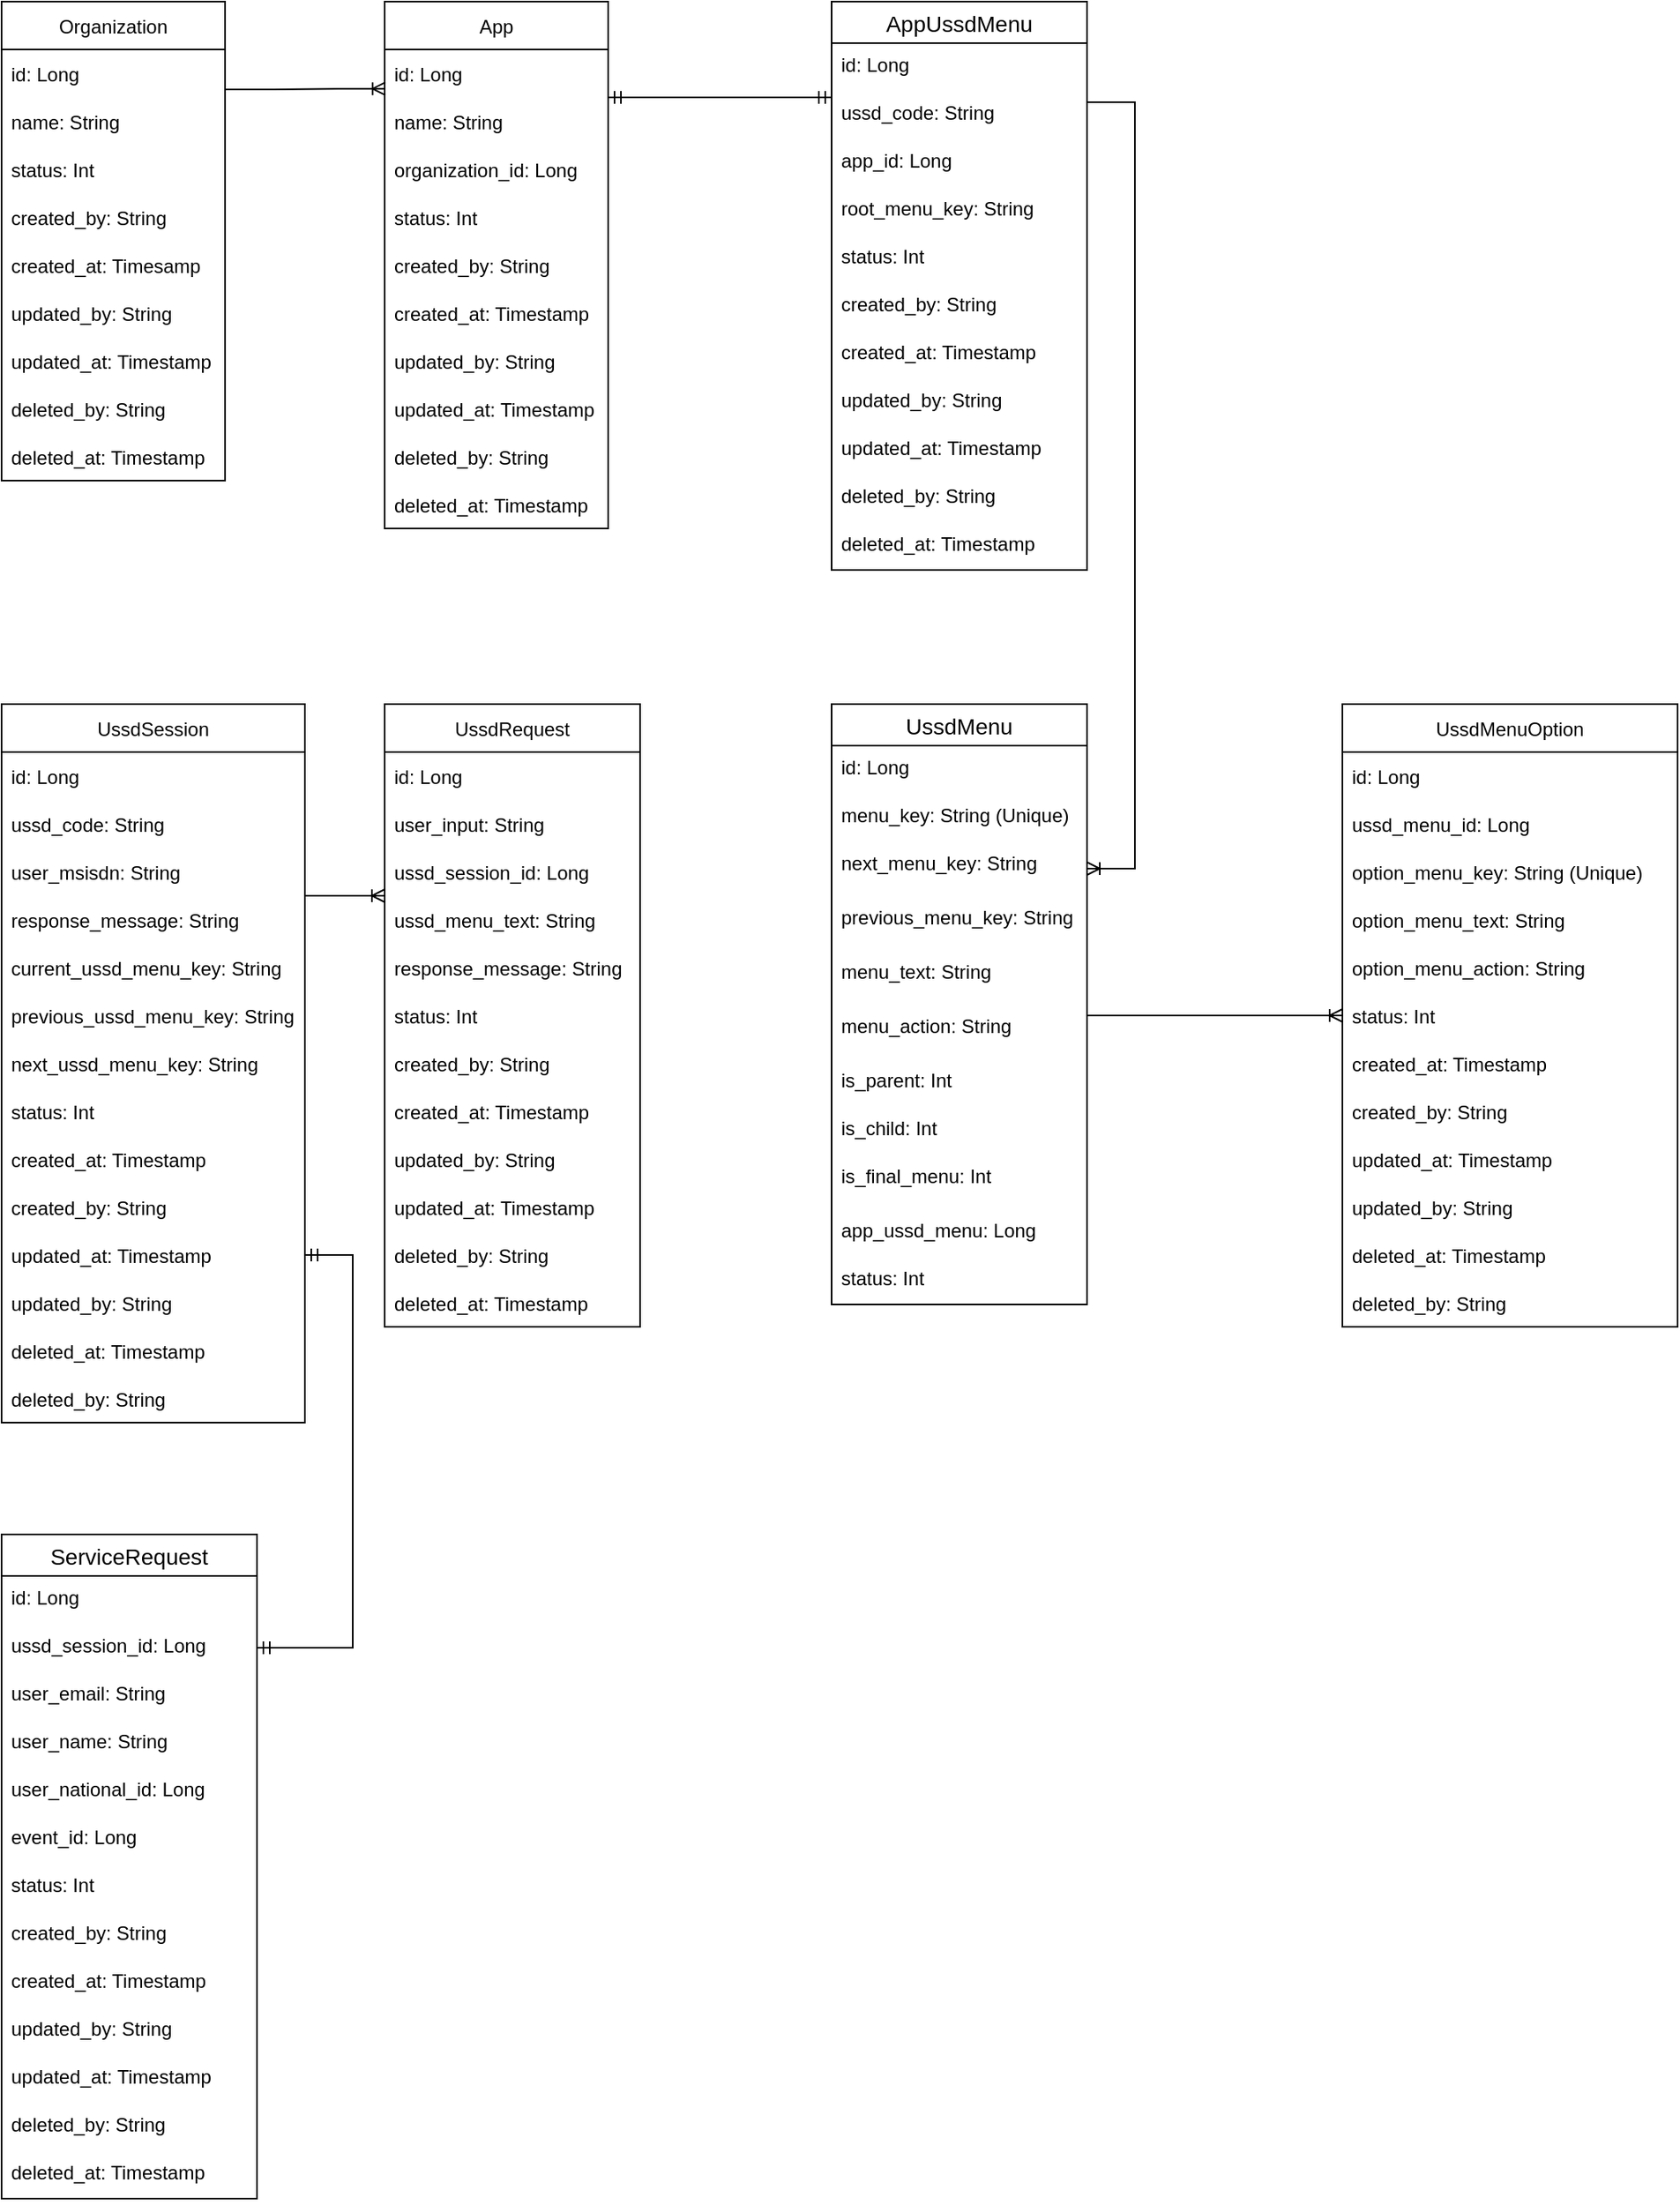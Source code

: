 <mxfile version="16.6.3" type="github" pages="3">
  <diagram id="KvQ5R8EBYwUY4ksD6bvi" name="ERD">
    <mxGraphModel dx="722" dy="621" grid="1" gridSize="10" guides="1" tooltips="1" connect="1" arrows="1" fold="1" page="1" pageScale="1" pageWidth="1169" pageHeight="1654" math="0" shadow="0">
      <root>
        <mxCell id="0" />
        <mxCell id="1" parent="0" />
        <mxCell id="mJyw6XsFkIW_8hc0mJWz-1" value="Organization" style="swimlane;fontStyle=0;childLayout=stackLayout;horizontal=1;startSize=30;horizontalStack=0;resizeParent=1;resizeParentMax=0;resizeLast=0;collapsible=1;marginBottom=0;" parent="1" vertex="1">
          <mxGeometry x="40" y="40" width="140" height="300" as="geometry" />
        </mxCell>
        <mxCell id="mJyw6XsFkIW_8hc0mJWz-2" value="id: Long" style="text;strokeColor=none;fillColor=none;align=left;verticalAlign=middle;spacingLeft=4;spacingRight=4;overflow=hidden;points=[[0,0.5],[1,0.5]];portConstraint=eastwest;rotatable=0;" parent="mJyw6XsFkIW_8hc0mJWz-1" vertex="1">
          <mxGeometry y="30" width="140" height="30" as="geometry" />
        </mxCell>
        <mxCell id="mJyw6XsFkIW_8hc0mJWz-3" value="name: String" style="text;strokeColor=none;fillColor=none;align=left;verticalAlign=middle;spacingLeft=4;spacingRight=4;overflow=hidden;points=[[0,0.5],[1,0.5]];portConstraint=eastwest;rotatable=0;" parent="mJyw6XsFkIW_8hc0mJWz-1" vertex="1">
          <mxGeometry y="60" width="140" height="30" as="geometry" />
        </mxCell>
        <mxCell id="mJyw6XsFkIW_8hc0mJWz-42" value="status: Int" style="text;strokeColor=none;fillColor=none;align=left;verticalAlign=middle;spacingLeft=4;spacingRight=4;overflow=hidden;points=[[0,0.5],[1,0.5]];portConstraint=eastwest;rotatable=0;" parent="mJyw6XsFkIW_8hc0mJWz-1" vertex="1">
          <mxGeometry y="90" width="140" height="30" as="geometry" />
        </mxCell>
        <mxCell id="mJyw6XsFkIW_8hc0mJWz-45" value="created_by: String" style="text;strokeColor=none;fillColor=none;align=left;verticalAlign=middle;spacingLeft=4;spacingRight=4;overflow=hidden;points=[[0,0.5],[1,0.5]];portConstraint=eastwest;rotatable=0;" parent="mJyw6XsFkIW_8hc0mJWz-1" vertex="1">
          <mxGeometry y="120" width="140" height="30" as="geometry" />
        </mxCell>
        <mxCell id="mJyw6XsFkIW_8hc0mJWz-46" value="created_at: Timesamp" style="text;strokeColor=none;fillColor=none;align=left;verticalAlign=middle;spacingLeft=4;spacingRight=4;overflow=hidden;points=[[0,0.5],[1,0.5]];portConstraint=eastwest;rotatable=0;" parent="mJyw6XsFkIW_8hc0mJWz-1" vertex="1">
          <mxGeometry y="150" width="140" height="30" as="geometry" />
        </mxCell>
        <mxCell id="mJyw6XsFkIW_8hc0mJWz-47" value="updated_by: String" style="text;strokeColor=none;fillColor=none;align=left;verticalAlign=middle;spacingLeft=4;spacingRight=4;overflow=hidden;points=[[0,0.5],[1,0.5]];portConstraint=eastwest;rotatable=0;" parent="mJyw6XsFkIW_8hc0mJWz-1" vertex="1">
          <mxGeometry y="180" width="140" height="30" as="geometry" />
        </mxCell>
        <mxCell id="mJyw6XsFkIW_8hc0mJWz-48" value="updated_at: Timestamp" style="text;strokeColor=none;fillColor=none;align=left;verticalAlign=middle;spacingLeft=4;spacingRight=4;overflow=hidden;points=[[0,0.5],[1,0.5]];portConstraint=eastwest;rotatable=0;" parent="mJyw6XsFkIW_8hc0mJWz-1" vertex="1">
          <mxGeometry y="210" width="140" height="30" as="geometry" />
        </mxCell>
        <mxCell id="mJyw6XsFkIW_8hc0mJWz-49" value="deleted_by: String" style="text;strokeColor=none;fillColor=none;align=left;verticalAlign=middle;spacingLeft=4;spacingRight=4;overflow=hidden;points=[[0,0.5],[1,0.5]];portConstraint=eastwest;rotatable=0;" parent="mJyw6XsFkIW_8hc0mJWz-1" vertex="1">
          <mxGeometry y="240" width="140" height="30" as="geometry" />
        </mxCell>
        <mxCell id="mJyw6XsFkIW_8hc0mJWz-50" value="deleted_at: Timestamp" style="text;strokeColor=none;fillColor=none;align=left;verticalAlign=middle;spacingLeft=4;spacingRight=4;overflow=hidden;points=[[0,0.5],[1,0.5]];portConstraint=eastwest;rotatable=0;" parent="mJyw6XsFkIW_8hc0mJWz-1" vertex="1">
          <mxGeometry y="270" width="140" height="30" as="geometry" />
        </mxCell>
        <mxCell id="mJyw6XsFkIW_8hc0mJWz-5" value="App" style="swimlane;fontStyle=0;childLayout=stackLayout;horizontal=1;startSize=30;horizontalStack=0;resizeParent=1;resizeParentMax=0;resizeLast=0;collapsible=1;marginBottom=0;" parent="1" vertex="1">
          <mxGeometry x="280" y="40" width="140" height="330" as="geometry" />
        </mxCell>
        <mxCell id="mJyw6XsFkIW_8hc0mJWz-6" value="id: Long" style="text;strokeColor=none;fillColor=none;align=left;verticalAlign=middle;spacingLeft=4;spacingRight=4;overflow=hidden;points=[[0,0.5],[1,0.5]];portConstraint=eastwest;rotatable=0;" parent="mJyw6XsFkIW_8hc0mJWz-5" vertex="1">
          <mxGeometry y="30" width="140" height="30" as="geometry" />
        </mxCell>
        <mxCell id="mJyw6XsFkIW_8hc0mJWz-7" value="name: String" style="text;strokeColor=none;fillColor=none;align=left;verticalAlign=middle;spacingLeft=4;spacingRight=4;overflow=hidden;points=[[0,0.5],[1,0.5]];portConstraint=eastwest;rotatable=0;" parent="mJyw6XsFkIW_8hc0mJWz-5" vertex="1">
          <mxGeometry y="60" width="140" height="30" as="geometry" />
        </mxCell>
        <mxCell id="mJyw6XsFkIW_8hc0mJWz-8" value="organization_id: Long" style="text;strokeColor=none;fillColor=none;align=left;verticalAlign=middle;spacingLeft=4;spacingRight=4;overflow=hidden;points=[[0,0.5],[1,0.5]];portConstraint=eastwest;rotatable=0;" parent="mJyw6XsFkIW_8hc0mJWz-5" vertex="1">
          <mxGeometry y="90" width="140" height="30" as="geometry" />
        </mxCell>
        <mxCell id="mJyw6XsFkIW_8hc0mJWz-43" value="status: Int" style="text;strokeColor=none;fillColor=none;align=left;verticalAlign=middle;spacingLeft=4;spacingRight=4;overflow=hidden;points=[[0,0.5],[1,0.5]];portConstraint=eastwest;rotatable=0;" parent="mJyw6XsFkIW_8hc0mJWz-5" vertex="1">
          <mxGeometry y="120" width="140" height="30" as="geometry" />
        </mxCell>
        <mxCell id="mJyw6XsFkIW_8hc0mJWz-51" value="created_by: String" style="text;strokeColor=none;fillColor=none;align=left;verticalAlign=middle;spacingLeft=4;spacingRight=4;overflow=hidden;points=[[0,0.5],[1,0.5]];portConstraint=eastwest;rotatable=0;" parent="mJyw6XsFkIW_8hc0mJWz-5" vertex="1">
          <mxGeometry y="150" width="140" height="30" as="geometry" />
        </mxCell>
        <mxCell id="mJyw6XsFkIW_8hc0mJWz-58" value="created_at: Timestamp" style="text;strokeColor=none;fillColor=none;align=left;verticalAlign=middle;spacingLeft=4;spacingRight=4;overflow=hidden;points=[[0,0.5],[1,0.5]];portConstraint=eastwest;rotatable=0;" parent="mJyw6XsFkIW_8hc0mJWz-5" vertex="1">
          <mxGeometry y="180" width="140" height="30" as="geometry" />
        </mxCell>
        <mxCell id="mJyw6XsFkIW_8hc0mJWz-59" value="updated_by: String" style="text;strokeColor=none;fillColor=none;align=left;verticalAlign=middle;spacingLeft=4;spacingRight=4;overflow=hidden;points=[[0,0.5],[1,0.5]];portConstraint=eastwest;rotatable=0;" parent="mJyw6XsFkIW_8hc0mJWz-5" vertex="1">
          <mxGeometry y="210" width="140" height="30" as="geometry" />
        </mxCell>
        <mxCell id="mJyw6XsFkIW_8hc0mJWz-60" value="updated_at: Timestamp" style="text;strokeColor=none;fillColor=none;align=left;verticalAlign=middle;spacingLeft=4;spacingRight=4;overflow=hidden;points=[[0,0.5],[1,0.5]];portConstraint=eastwest;rotatable=0;" parent="mJyw6XsFkIW_8hc0mJWz-5" vertex="1">
          <mxGeometry y="240" width="140" height="30" as="geometry" />
        </mxCell>
        <mxCell id="mJyw6XsFkIW_8hc0mJWz-61" value="deleted_by: String" style="text;strokeColor=none;fillColor=none;align=left;verticalAlign=middle;spacingLeft=4;spacingRight=4;overflow=hidden;points=[[0,0.5],[1,0.5]];portConstraint=eastwest;rotatable=0;" parent="mJyw6XsFkIW_8hc0mJWz-5" vertex="1">
          <mxGeometry y="270" width="140" height="30" as="geometry" />
        </mxCell>
        <mxCell id="mJyw6XsFkIW_8hc0mJWz-62" value="deleted_at: Timestamp" style="text;strokeColor=none;fillColor=none;align=left;verticalAlign=middle;spacingLeft=4;spacingRight=4;overflow=hidden;points=[[0,0.5],[1,0.5]];portConstraint=eastwest;rotatable=0;" parent="mJyw6XsFkIW_8hc0mJWz-5" vertex="1">
          <mxGeometry y="300" width="140" height="30" as="geometry" />
        </mxCell>
        <mxCell id="mJyw6XsFkIW_8hc0mJWz-23" value="" style="edgeStyle=entityRelationEdgeStyle;fontSize=12;html=1;endArrow=ERoneToMany;rounded=0;entryX=0.003;entryY=0.82;entryDx=0;entryDy=0;entryPerimeter=0;" parent="1" target="mJyw6XsFkIW_8hc0mJWz-6" edge="1">
          <mxGeometry width="100" height="100" relative="1" as="geometry">
            <mxPoint x="180" y="95" as="sourcePoint" />
            <mxPoint x="470" y="270" as="targetPoint" />
          </mxGeometry>
        </mxCell>
        <mxCell id="mJyw6XsFkIW_8hc0mJWz-24" value="UssdMenu" style="swimlane;fontStyle=0;childLayout=stackLayout;horizontal=1;startSize=26;horizontalStack=0;resizeParent=1;resizeParentMax=0;resizeLast=0;collapsible=1;marginBottom=0;align=center;fontSize=14;" parent="1" vertex="1">
          <mxGeometry x="560" y="480" width="160" height="376" as="geometry" />
        </mxCell>
        <mxCell id="mJyw6XsFkIW_8hc0mJWz-25" value="id: Long" style="text;strokeColor=none;fillColor=none;spacingLeft=4;spacingRight=4;overflow=hidden;rotatable=0;points=[[0,0.5],[1,0.5]];portConstraint=eastwest;fontSize=12;" parent="mJyw6XsFkIW_8hc0mJWz-24" vertex="1">
          <mxGeometry y="26" width="160" height="30" as="geometry" />
        </mxCell>
        <mxCell id="mJyw6XsFkIW_8hc0mJWz-26" value="menu_key: String (Unique)" style="text;strokeColor=none;fillColor=none;spacingLeft=4;spacingRight=4;overflow=hidden;rotatable=0;points=[[0,0.5],[1,0.5]];portConstraint=eastwest;fontSize=12;" parent="mJyw6XsFkIW_8hc0mJWz-24" vertex="1">
          <mxGeometry y="56" width="160" height="30" as="geometry" />
        </mxCell>
        <mxCell id="mJyw6XsFkIW_8hc0mJWz-27" value="next_menu_key: String" style="text;strokeColor=none;fillColor=none;spacingLeft=4;spacingRight=4;overflow=hidden;rotatable=0;points=[[0,0.5],[1,0.5]];portConstraint=eastwest;fontSize=12;" parent="mJyw6XsFkIW_8hc0mJWz-24" vertex="1">
          <mxGeometry y="86" width="160" height="34" as="geometry" />
        </mxCell>
        <mxCell id="mJyw6XsFkIW_8hc0mJWz-28" value="previous_menu_key: String" style="text;strokeColor=none;fillColor=none;spacingLeft=4;spacingRight=4;overflow=hidden;rotatable=0;points=[[0,0.5],[1,0.5]];portConstraint=eastwest;fontSize=12;" parent="mJyw6XsFkIW_8hc0mJWz-24" vertex="1">
          <mxGeometry y="120" width="160" height="34" as="geometry" />
        </mxCell>
        <mxCell id="mJyw6XsFkIW_8hc0mJWz-29" value="menu_text: String" style="text;strokeColor=none;fillColor=none;spacingLeft=4;spacingRight=4;overflow=hidden;rotatable=0;points=[[0,0.5],[1,0.5]];portConstraint=eastwest;fontSize=12;" parent="mJyw6XsFkIW_8hc0mJWz-24" vertex="1">
          <mxGeometry y="154" width="160" height="34" as="geometry" />
        </mxCell>
        <mxCell id="mJyw6XsFkIW_8hc0mJWz-39" value="menu_action: String" style="text;strokeColor=none;fillColor=none;spacingLeft=4;spacingRight=4;overflow=hidden;rotatable=0;points=[[0,0.5],[1,0.5]];portConstraint=eastwest;fontSize=12;" parent="mJyw6XsFkIW_8hc0mJWz-24" vertex="1">
          <mxGeometry y="188" width="160" height="34" as="geometry" />
        </mxCell>
        <mxCell id="yXkhXK1AkXIB_Qipeh0_-1" value="is_parent: Int" style="text;strokeColor=none;fillColor=none;spacingLeft=4;spacingRight=4;overflow=hidden;rotatable=0;points=[[0,0.5],[1,0.5]];portConstraint=eastwest;fontSize=12;" vertex="1" parent="mJyw6XsFkIW_8hc0mJWz-24">
          <mxGeometry y="222" width="160" height="30" as="geometry" />
        </mxCell>
        <mxCell id="yXkhXK1AkXIB_Qipeh0_-2" value="is_child: Int" style="text;strokeColor=none;fillColor=none;spacingLeft=4;spacingRight=4;overflow=hidden;rotatable=0;points=[[0,0.5],[1,0.5]];portConstraint=eastwest;fontSize=12;" vertex="1" parent="mJyw6XsFkIW_8hc0mJWz-24">
          <mxGeometry y="252" width="160" height="30" as="geometry" />
        </mxCell>
        <mxCell id="mJyw6XsFkIW_8hc0mJWz-41" value="is_final_menu: Int" style="text;strokeColor=none;fillColor=none;spacingLeft=4;spacingRight=4;overflow=hidden;rotatable=0;points=[[0,0.5],[1,0.5]];portConstraint=eastwest;fontSize=12;" parent="mJyw6XsFkIW_8hc0mJWz-24" vertex="1">
          <mxGeometry y="282" width="160" height="34" as="geometry" />
        </mxCell>
        <mxCell id="mJyw6XsFkIW_8hc0mJWz-63" value="app_ussd_menu: Long" style="text;strokeColor=none;fillColor=none;spacingLeft=4;spacingRight=4;overflow=hidden;rotatable=0;points=[[0,0.5],[1,0.5]];portConstraint=eastwest;fontSize=12;" parent="mJyw6XsFkIW_8hc0mJWz-24" vertex="1">
          <mxGeometry y="316" width="160" height="30" as="geometry" />
        </mxCell>
        <mxCell id="GlEYW9tfqI5fet_0SVPQ-40" value="status: Int" style="text;strokeColor=none;fillColor=none;spacingLeft=4;spacingRight=4;overflow=hidden;rotatable=0;points=[[0,0.5],[1,0.5]];portConstraint=eastwest;fontSize=12;" parent="mJyw6XsFkIW_8hc0mJWz-24" vertex="1">
          <mxGeometry y="346" width="160" height="30" as="geometry" />
        </mxCell>
        <mxCell id="mJyw6XsFkIW_8hc0mJWz-31" value="AppUssdMenu" style="swimlane;fontStyle=0;childLayout=stackLayout;horizontal=1;startSize=26;horizontalStack=0;resizeParent=1;resizeParentMax=0;resizeLast=0;collapsible=1;marginBottom=0;align=center;fontSize=14;" parent="1" vertex="1">
          <mxGeometry x="560" y="40" width="160" height="356" as="geometry" />
        </mxCell>
        <mxCell id="mJyw6XsFkIW_8hc0mJWz-32" value="id: Long" style="text;strokeColor=none;fillColor=none;spacingLeft=4;spacingRight=4;overflow=hidden;rotatable=0;points=[[0,0.5],[1,0.5]];portConstraint=eastwest;fontSize=12;" parent="mJyw6XsFkIW_8hc0mJWz-31" vertex="1">
          <mxGeometry y="26" width="160" height="30" as="geometry" />
        </mxCell>
        <mxCell id="mJyw6XsFkIW_8hc0mJWz-33" value="ussd_code: String" style="text;strokeColor=none;fillColor=none;spacingLeft=4;spacingRight=4;overflow=hidden;rotatable=0;points=[[0,0.5],[1,0.5]];portConstraint=eastwest;fontSize=12;" parent="mJyw6XsFkIW_8hc0mJWz-31" vertex="1">
          <mxGeometry y="56" width="160" height="30" as="geometry" />
        </mxCell>
        <mxCell id="mJyw6XsFkIW_8hc0mJWz-34" value="app_id: Long" style="text;strokeColor=none;fillColor=none;spacingLeft=4;spacingRight=4;overflow=hidden;rotatable=0;points=[[0,0.5],[1,0.5]];portConstraint=eastwest;fontSize=12;" parent="mJyw6XsFkIW_8hc0mJWz-31" vertex="1">
          <mxGeometry y="86" width="160" height="30" as="geometry" />
        </mxCell>
        <mxCell id="mJyw6XsFkIW_8hc0mJWz-40" value="root_menu_key: String" style="text;strokeColor=none;fillColor=none;spacingLeft=4;spacingRight=4;overflow=hidden;rotatable=0;points=[[0,0.5],[1,0.5]];portConstraint=eastwest;fontSize=12;" parent="mJyw6XsFkIW_8hc0mJWz-31" vertex="1">
          <mxGeometry y="116" width="160" height="30" as="geometry" />
        </mxCell>
        <mxCell id="mJyw6XsFkIW_8hc0mJWz-44" value="status: Int" style="text;strokeColor=none;fillColor=none;spacingLeft=4;spacingRight=4;overflow=hidden;rotatable=0;points=[[0,0.5],[1,0.5]];portConstraint=eastwest;fontSize=12;" parent="mJyw6XsFkIW_8hc0mJWz-31" vertex="1">
          <mxGeometry y="146" width="160" height="30" as="geometry" />
        </mxCell>
        <mxCell id="6i5yglQuE1BQO9XLoFf_-1" value="created_by: String" style="text;strokeColor=none;fillColor=none;spacingLeft=4;spacingRight=4;overflow=hidden;rotatable=0;points=[[0,0.5],[1,0.5]];portConstraint=eastwest;fontSize=12;" parent="mJyw6XsFkIW_8hc0mJWz-31" vertex="1">
          <mxGeometry y="176" width="160" height="30" as="geometry" />
        </mxCell>
        <mxCell id="6i5yglQuE1BQO9XLoFf_-2" value="created_at: Timestamp" style="text;strokeColor=none;fillColor=none;spacingLeft=4;spacingRight=4;overflow=hidden;rotatable=0;points=[[0,0.5],[1,0.5]];portConstraint=eastwest;fontSize=12;" parent="mJyw6XsFkIW_8hc0mJWz-31" vertex="1">
          <mxGeometry y="206" width="160" height="30" as="geometry" />
        </mxCell>
        <mxCell id="6i5yglQuE1BQO9XLoFf_-3" value="updated_by: String" style="text;strokeColor=none;fillColor=none;spacingLeft=4;spacingRight=4;overflow=hidden;rotatable=0;points=[[0,0.5],[1,0.5]];portConstraint=eastwest;fontSize=12;" parent="mJyw6XsFkIW_8hc0mJWz-31" vertex="1">
          <mxGeometry y="236" width="160" height="30" as="geometry" />
        </mxCell>
        <mxCell id="6i5yglQuE1BQO9XLoFf_-4" value="updated_at: Timestamp" style="text;strokeColor=none;fillColor=none;spacingLeft=4;spacingRight=4;overflow=hidden;rotatable=0;points=[[0,0.5],[1,0.5]];portConstraint=eastwest;fontSize=12;" parent="mJyw6XsFkIW_8hc0mJWz-31" vertex="1">
          <mxGeometry y="266" width="160" height="30" as="geometry" />
        </mxCell>
        <mxCell id="6i5yglQuE1BQO9XLoFf_-5" value="deleted_by: String" style="text;strokeColor=none;fillColor=none;spacingLeft=4;spacingRight=4;overflow=hidden;rotatable=0;points=[[0,0.5],[1,0.5]];portConstraint=eastwest;fontSize=12;" parent="mJyw6XsFkIW_8hc0mJWz-31" vertex="1">
          <mxGeometry y="296" width="160" height="30" as="geometry" />
        </mxCell>
        <mxCell id="6i5yglQuE1BQO9XLoFf_-6" value="deleted_at: Timestamp" style="text;strokeColor=none;fillColor=none;spacingLeft=4;spacingRight=4;overflow=hidden;rotatable=0;points=[[0,0.5],[1,0.5]];portConstraint=eastwest;fontSize=12;" parent="mJyw6XsFkIW_8hc0mJWz-31" vertex="1">
          <mxGeometry y="326" width="160" height="30" as="geometry" />
        </mxCell>
        <mxCell id="mJyw6XsFkIW_8hc0mJWz-37" value="" style="edgeStyle=entityRelationEdgeStyle;fontSize=12;html=1;endArrow=ERmandOne;startArrow=ERmandOne;rounded=0;" parent="1" edge="1">
          <mxGeometry width="100" height="100" relative="1" as="geometry">
            <mxPoint x="420" y="100" as="sourcePoint" />
            <mxPoint x="560" y="100" as="targetPoint" />
          </mxGeometry>
        </mxCell>
        <mxCell id="mJyw6XsFkIW_8hc0mJWz-38" value="" style="edgeStyle=entityRelationEdgeStyle;fontSize=12;html=1;endArrow=ERoneToMany;rounded=0;entryX=1;entryY=0.5;entryDx=0;entryDy=0;" parent="1" target="mJyw6XsFkIW_8hc0mJWz-27" edge="1">
          <mxGeometry width="100" height="100" relative="1" as="geometry">
            <mxPoint x="720" y="103" as="sourcePoint" />
            <mxPoint x="790" y="460" as="targetPoint" />
          </mxGeometry>
        </mxCell>
        <mxCell id="GlEYW9tfqI5fet_0SVPQ-1" value="UssdSession" style="swimlane;fontStyle=0;childLayout=stackLayout;horizontal=1;startSize=30;horizontalStack=0;resizeParent=1;resizeParentMax=0;resizeLast=0;collapsible=1;marginBottom=0;" parent="1" vertex="1">
          <mxGeometry x="40" y="480" width="190" height="450" as="geometry" />
        </mxCell>
        <mxCell id="GlEYW9tfqI5fet_0SVPQ-2" value="id: Long" style="text;strokeColor=none;fillColor=none;align=left;verticalAlign=middle;spacingLeft=4;spacingRight=4;overflow=hidden;points=[[0,0.5],[1,0.5]];portConstraint=eastwest;rotatable=0;" parent="GlEYW9tfqI5fet_0SVPQ-1" vertex="1">
          <mxGeometry y="30" width="190" height="30" as="geometry" />
        </mxCell>
        <mxCell id="GlEYW9tfqI5fet_0SVPQ-3" value="ussd_code: String" style="text;strokeColor=none;fillColor=none;align=left;verticalAlign=middle;spacingLeft=4;spacingRight=4;overflow=hidden;points=[[0,0.5],[1,0.5]];portConstraint=eastwest;rotatable=0;" parent="GlEYW9tfqI5fet_0SVPQ-1" vertex="1">
          <mxGeometry y="60" width="190" height="30" as="geometry" />
        </mxCell>
        <mxCell id="GlEYW9tfqI5fet_0SVPQ-43" value="user_msisdn: String" style="text;strokeColor=none;fillColor=none;align=left;verticalAlign=middle;spacingLeft=4;spacingRight=4;overflow=hidden;points=[[0,0.5],[1,0.5]];portConstraint=eastwest;rotatable=0;" parent="GlEYW9tfqI5fet_0SVPQ-1" vertex="1">
          <mxGeometry y="90" width="190" height="30" as="geometry" />
        </mxCell>
        <mxCell id="GlEYW9tfqI5fet_0SVPQ-28" value="response_message: String" style="text;strokeColor=none;fillColor=none;align=left;verticalAlign=middle;spacingLeft=4;spacingRight=4;overflow=hidden;points=[[0,0.5],[1,0.5]];portConstraint=eastwest;rotatable=0;" parent="GlEYW9tfqI5fet_0SVPQ-1" vertex="1">
          <mxGeometry y="120" width="190" height="30" as="geometry" />
        </mxCell>
        <mxCell id="6i5yglQuE1BQO9XLoFf_-7" value="current_ussd_menu_key: String" style="text;strokeColor=none;fillColor=none;align=left;verticalAlign=middle;spacingLeft=4;spacingRight=4;overflow=hidden;points=[[0,0.5],[1,0.5]];portConstraint=eastwest;rotatable=0;" parent="GlEYW9tfqI5fet_0SVPQ-1" vertex="1">
          <mxGeometry y="150" width="190" height="30" as="geometry" />
        </mxCell>
        <mxCell id="6i5yglQuE1BQO9XLoFf_-8" value="previous_ussd_menu_key: String" style="text;strokeColor=none;fillColor=none;align=left;verticalAlign=middle;spacingLeft=4;spacingRight=4;overflow=hidden;points=[[0,0.5],[1,0.5]];portConstraint=eastwest;rotatable=0;" parent="GlEYW9tfqI5fet_0SVPQ-1" vertex="1">
          <mxGeometry y="180" width="190" height="30" as="geometry" />
        </mxCell>
        <mxCell id="pX3hn8ts8ALM8ntzHiRw-1" value="next_ussd_menu_key: String" style="text;strokeColor=none;fillColor=none;align=left;verticalAlign=middle;spacingLeft=4;spacingRight=4;overflow=hidden;points=[[0,0.5],[1,0.5]];portConstraint=eastwest;rotatable=0;" parent="GlEYW9tfqI5fet_0SVPQ-1" vertex="1">
          <mxGeometry y="210" width="190" height="30" as="geometry" />
        </mxCell>
        <mxCell id="GlEYW9tfqI5fet_0SVPQ-27" value="status: Int" style="text;strokeColor=none;fillColor=none;align=left;verticalAlign=middle;spacingLeft=4;spacingRight=4;overflow=hidden;points=[[0,0.5],[1,0.5]];portConstraint=eastwest;rotatable=0;" parent="GlEYW9tfqI5fet_0SVPQ-1" vertex="1">
          <mxGeometry y="240" width="190" height="30" as="geometry" />
        </mxCell>
        <mxCell id="GlEYW9tfqI5fet_0SVPQ-4" value="created_at: Timestamp" style="text;strokeColor=none;fillColor=none;align=left;verticalAlign=middle;spacingLeft=4;spacingRight=4;overflow=hidden;points=[[0,0.5],[1,0.5]];portConstraint=eastwest;rotatable=0;" parent="GlEYW9tfqI5fet_0SVPQ-1" vertex="1">
          <mxGeometry y="270" width="190" height="30" as="geometry" />
        </mxCell>
        <mxCell id="GlEYW9tfqI5fet_0SVPQ-5" value="created_by: String" style="text;strokeColor=none;fillColor=none;align=left;verticalAlign=middle;spacingLeft=4;spacingRight=4;overflow=hidden;points=[[0,0.5],[1,0.5]];portConstraint=eastwest;rotatable=0;" parent="GlEYW9tfqI5fet_0SVPQ-1" vertex="1">
          <mxGeometry y="300" width="190" height="30" as="geometry" />
        </mxCell>
        <mxCell id="GlEYW9tfqI5fet_0SVPQ-6" value="updated_at: Timestamp" style="text;strokeColor=none;fillColor=none;align=left;verticalAlign=middle;spacingLeft=4;spacingRight=4;overflow=hidden;points=[[0,0.5],[1,0.5]];portConstraint=eastwest;rotatable=0;" parent="GlEYW9tfqI5fet_0SVPQ-1" vertex="1">
          <mxGeometry y="330" width="190" height="30" as="geometry" />
        </mxCell>
        <mxCell id="GlEYW9tfqI5fet_0SVPQ-7" value="updated_by: String" style="text;strokeColor=none;fillColor=none;align=left;verticalAlign=middle;spacingLeft=4;spacingRight=4;overflow=hidden;points=[[0,0.5],[1,0.5]];portConstraint=eastwest;rotatable=0;" parent="GlEYW9tfqI5fet_0SVPQ-1" vertex="1">
          <mxGeometry y="360" width="190" height="30" as="geometry" />
        </mxCell>
        <mxCell id="GlEYW9tfqI5fet_0SVPQ-8" value="deleted_at: Timestamp" style="text;strokeColor=none;fillColor=none;align=left;verticalAlign=middle;spacingLeft=4;spacingRight=4;overflow=hidden;points=[[0,0.5],[1,0.5]];portConstraint=eastwest;rotatable=0;" parent="GlEYW9tfqI5fet_0SVPQ-1" vertex="1">
          <mxGeometry y="390" width="190" height="30" as="geometry" />
        </mxCell>
        <mxCell id="GlEYW9tfqI5fet_0SVPQ-9" value="deleted_by: String" style="text;strokeColor=none;fillColor=none;align=left;verticalAlign=middle;spacingLeft=4;spacingRight=4;overflow=hidden;points=[[0,0.5],[1,0.5]];portConstraint=eastwest;rotatable=0;" parent="GlEYW9tfqI5fet_0SVPQ-1" vertex="1">
          <mxGeometry y="420" width="190" height="30" as="geometry" />
        </mxCell>
        <mxCell id="GlEYW9tfqI5fet_0SVPQ-10" value="UssdRequest" style="swimlane;fontStyle=0;childLayout=stackLayout;horizontal=1;startSize=30;horizontalStack=0;resizeParent=1;resizeParentMax=0;resizeLast=0;collapsible=1;marginBottom=0;" parent="1" vertex="1">
          <mxGeometry x="280" y="480" width="160" height="390" as="geometry" />
        </mxCell>
        <mxCell id="GlEYW9tfqI5fet_0SVPQ-11" value="id: Long" style="text;strokeColor=none;fillColor=none;align=left;verticalAlign=middle;spacingLeft=4;spacingRight=4;overflow=hidden;points=[[0,0.5],[1,0.5]];portConstraint=eastwest;rotatable=0;" parent="GlEYW9tfqI5fet_0SVPQ-10" vertex="1">
          <mxGeometry y="30" width="160" height="30" as="geometry" />
        </mxCell>
        <mxCell id="GlEYW9tfqI5fet_0SVPQ-12" value="user_input: String" style="text;strokeColor=none;fillColor=none;align=left;verticalAlign=middle;spacingLeft=4;spacingRight=4;overflow=hidden;points=[[0,0.5],[1,0.5]];portConstraint=eastwest;rotatable=0;" parent="GlEYW9tfqI5fet_0SVPQ-10" vertex="1">
          <mxGeometry y="60" width="160" height="30" as="geometry" />
        </mxCell>
        <mxCell id="GlEYW9tfqI5fet_0SVPQ-13" value="ussd_session_id: Long" style="text;strokeColor=none;fillColor=none;align=left;verticalAlign=middle;spacingLeft=4;spacingRight=4;overflow=hidden;points=[[0,0.5],[1,0.5]];portConstraint=eastwest;rotatable=0;" parent="GlEYW9tfqI5fet_0SVPQ-10" vertex="1">
          <mxGeometry y="90" width="160" height="30" as="geometry" />
        </mxCell>
        <mxCell id="GlEYW9tfqI5fet_0SVPQ-14" value="ussd_menu_text: String" style="text;strokeColor=none;fillColor=none;align=left;verticalAlign=middle;spacingLeft=4;spacingRight=4;overflow=hidden;points=[[0,0.5],[1,0.5]];portConstraint=eastwest;rotatable=0;" parent="GlEYW9tfqI5fet_0SVPQ-10" vertex="1">
          <mxGeometry y="120" width="160" height="30" as="geometry" />
        </mxCell>
        <mxCell id="GlEYW9tfqI5fet_0SVPQ-30" value="response_message: String" style="text;strokeColor=none;fillColor=none;align=left;verticalAlign=middle;spacingLeft=4;spacingRight=4;overflow=hidden;points=[[0,0.5],[1,0.5]];portConstraint=eastwest;rotatable=0;" parent="GlEYW9tfqI5fet_0SVPQ-10" vertex="1">
          <mxGeometry y="150" width="160" height="30" as="geometry" />
        </mxCell>
        <mxCell id="GlEYW9tfqI5fet_0SVPQ-29" value="status: Int" style="text;strokeColor=none;fillColor=none;align=left;verticalAlign=middle;spacingLeft=4;spacingRight=4;overflow=hidden;points=[[0,0.5],[1,0.5]];portConstraint=eastwest;rotatable=0;" parent="GlEYW9tfqI5fet_0SVPQ-10" vertex="1">
          <mxGeometry y="180" width="160" height="30" as="geometry" />
        </mxCell>
        <mxCell id="GlEYW9tfqI5fet_0SVPQ-15" value="created_by: String" style="text;strokeColor=none;fillColor=none;align=left;verticalAlign=middle;spacingLeft=4;spacingRight=4;overflow=hidden;points=[[0,0.5],[1,0.5]];portConstraint=eastwest;rotatable=0;" parent="GlEYW9tfqI5fet_0SVPQ-10" vertex="1">
          <mxGeometry y="210" width="160" height="30" as="geometry" />
        </mxCell>
        <mxCell id="GlEYW9tfqI5fet_0SVPQ-16" value="created_at: Timestamp" style="text;strokeColor=none;fillColor=none;align=left;verticalAlign=middle;spacingLeft=4;spacingRight=4;overflow=hidden;points=[[0,0.5],[1,0.5]];portConstraint=eastwest;rotatable=0;" parent="GlEYW9tfqI5fet_0SVPQ-10" vertex="1">
          <mxGeometry y="240" width="160" height="30" as="geometry" />
        </mxCell>
        <mxCell id="GlEYW9tfqI5fet_0SVPQ-17" value="updated_by: String" style="text;strokeColor=none;fillColor=none;align=left;verticalAlign=middle;spacingLeft=4;spacingRight=4;overflow=hidden;points=[[0,0.5],[1,0.5]];portConstraint=eastwest;rotatable=0;" parent="GlEYW9tfqI5fet_0SVPQ-10" vertex="1">
          <mxGeometry y="270" width="160" height="30" as="geometry" />
        </mxCell>
        <mxCell id="GlEYW9tfqI5fet_0SVPQ-18" value="updated_at: Timestamp" style="text;strokeColor=none;fillColor=none;align=left;verticalAlign=middle;spacingLeft=4;spacingRight=4;overflow=hidden;points=[[0,0.5],[1,0.5]];portConstraint=eastwest;rotatable=0;" parent="GlEYW9tfqI5fet_0SVPQ-10" vertex="1">
          <mxGeometry y="300" width="160" height="30" as="geometry" />
        </mxCell>
        <mxCell id="GlEYW9tfqI5fet_0SVPQ-19" value="deleted_by: String" style="text;strokeColor=none;fillColor=none;align=left;verticalAlign=middle;spacingLeft=4;spacingRight=4;overflow=hidden;points=[[0,0.5],[1,0.5]];portConstraint=eastwest;rotatable=0;" parent="GlEYW9tfqI5fet_0SVPQ-10" vertex="1">
          <mxGeometry y="330" width="160" height="30" as="geometry" />
        </mxCell>
        <mxCell id="GlEYW9tfqI5fet_0SVPQ-20" value="deleted_at: Timestamp" style="text;strokeColor=none;fillColor=none;align=left;verticalAlign=middle;spacingLeft=4;spacingRight=4;overflow=hidden;points=[[0,0.5],[1,0.5]];portConstraint=eastwest;rotatable=0;" parent="GlEYW9tfqI5fet_0SVPQ-10" vertex="1">
          <mxGeometry y="360" width="160" height="30" as="geometry" />
        </mxCell>
        <mxCell id="GlEYW9tfqI5fet_0SVPQ-21" value="" style="edgeStyle=entityRelationEdgeStyle;fontSize=12;html=1;endArrow=ERoneToMany;rounded=0;" parent="1" edge="1">
          <mxGeometry width="100" height="100" relative="1" as="geometry">
            <mxPoint x="230" y="600" as="sourcePoint" />
            <mxPoint x="280" y="600" as="targetPoint" />
          </mxGeometry>
        </mxCell>
        <mxCell id="GlEYW9tfqI5fet_0SVPQ-23" value="ServiceRequest" style="swimlane;fontStyle=0;childLayout=stackLayout;horizontal=1;startSize=26;horizontalStack=0;resizeParent=1;resizeParentMax=0;resizeLast=0;collapsible=1;marginBottom=0;align=center;fontSize=14;" parent="1" vertex="1">
          <mxGeometry x="40" y="1000" width="160" height="416" as="geometry" />
        </mxCell>
        <mxCell id="GlEYW9tfqI5fet_0SVPQ-24" value="id: Long" style="text;strokeColor=none;fillColor=none;spacingLeft=4;spacingRight=4;overflow=hidden;rotatable=0;points=[[0,0.5],[1,0.5]];portConstraint=eastwest;fontSize=12;" parent="GlEYW9tfqI5fet_0SVPQ-23" vertex="1">
          <mxGeometry y="26" width="160" height="30" as="geometry" />
        </mxCell>
        <mxCell id="GlEYW9tfqI5fet_0SVPQ-25" value="ussd_session_id: Long" style="text;strokeColor=none;fillColor=none;spacingLeft=4;spacingRight=4;overflow=hidden;rotatable=0;points=[[0,0.5],[1,0.5]];portConstraint=eastwest;fontSize=12;" parent="GlEYW9tfqI5fet_0SVPQ-23" vertex="1">
          <mxGeometry y="56" width="160" height="30" as="geometry" />
        </mxCell>
        <mxCell id="GlEYW9tfqI5fet_0SVPQ-26" value="user_email: String" style="text;strokeColor=none;fillColor=none;spacingLeft=4;spacingRight=4;overflow=hidden;rotatable=0;points=[[0,0.5],[1,0.5]];portConstraint=eastwest;fontSize=12;" parent="GlEYW9tfqI5fet_0SVPQ-23" vertex="1">
          <mxGeometry y="86" width="160" height="30" as="geometry" />
        </mxCell>
        <mxCell id="GlEYW9tfqI5fet_0SVPQ-41" value="user_name: String" style="text;strokeColor=none;fillColor=none;spacingLeft=4;spacingRight=4;overflow=hidden;rotatable=0;points=[[0,0.5],[1,0.5]];portConstraint=eastwest;fontSize=12;" parent="GlEYW9tfqI5fet_0SVPQ-23" vertex="1">
          <mxGeometry y="116" width="160" height="30" as="geometry" />
        </mxCell>
        <mxCell id="GlEYW9tfqI5fet_0SVPQ-42" value="user_national_id: Long" style="text;strokeColor=none;fillColor=none;spacingLeft=4;spacingRight=4;overflow=hidden;rotatable=0;points=[[0,0.5],[1,0.5]];portConstraint=eastwest;fontSize=12;" parent="GlEYW9tfqI5fet_0SVPQ-23" vertex="1">
          <mxGeometry y="146" width="160" height="30" as="geometry" />
        </mxCell>
        <mxCell id="GlEYW9tfqI5fet_0SVPQ-31" value="event_id: Long" style="text;strokeColor=none;fillColor=none;spacingLeft=4;spacingRight=4;overflow=hidden;rotatable=0;points=[[0,0.5],[1,0.5]];portConstraint=eastwest;fontSize=12;" parent="GlEYW9tfqI5fet_0SVPQ-23" vertex="1">
          <mxGeometry y="176" width="160" height="30" as="geometry" />
        </mxCell>
        <mxCell id="GlEYW9tfqI5fet_0SVPQ-38" value="status: Int" style="text;strokeColor=none;fillColor=none;spacingLeft=4;spacingRight=4;overflow=hidden;rotatable=0;points=[[0,0.5],[1,0.5]];portConstraint=eastwest;fontSize=12;" parent="GlEYW9tfqI5fet_0SVPQ-23" vertex="1">
          <mxGeometry y="206" width="160" height="30" as="geometry" />
        </mxCell>
        <mxCell id="GlEYW9tfqI5fet_0SVPQ-32" value="created_by: String" style="text;strokeColor=none;fillColor=none;spacingLeft=4;spacingRight=4;overflow=hidden;rotatable=0;points=[[0,0.5],[1,0.5]];portConstraint=eastwest;fontSize=12;" parent="GlEYW9tfqI5fet_0SVPQ-23" vertex="1">
          <mxGeometry y="236" width="160" height="30" as="geometry" />
        </mxCell>
        <mxCell id="GlEYW9tfqI5fet_0SVPQ-33" value="created_at: Timestamp" style="text;strokeColor=none;fillColor=none;spacingLeft=4;spacingRight=4;overflow=hidden;rotatable=0;points=[[0,0.5],[1,0.5]];portConstraint=eastwest;fontSize=12;" parent="GlEYW9tfqI5fet_0SVPQ-23" vertex="1">
          <mxGeometry y="266" width="160" height="30" as="geometry" />
        </mxCell>
        <mxCell id="GlEYW9tfqI5fet_0SVPQ-34" value="updated_by: String" style="text;strokeColor=none;fillColor=none;spacingLeft=4;spacingRight=4;overflow=hidden;rotatable=0;points=[[0,0.5],[1,0.5]];portConstraint=eastwest;fontSize=12;" parent="GlEYW9tfqI5fet_0SVPQ-23" vertex="1">
          <mxGeometry y="296" width="160" height="30" as="geometry" />
        </mxCell>
        <mxCell id="GlEYW9tfqI5fet_0SVPQ-35" value="updated_at: Timestamp" style="text;strokeColor=none;fillColor=none;spacingLeft=4;spacingRight=4;overflow=hidden;rotatable=0;points=[[0,0.5],[1,0.5]];portConstraint=eastwest;fontSize=12;" parent="GlEYW9tfqI5fet_0SVPQ-23" vertex="1">
          <mxGeometry y="326" width="160" height="30" as="geometry" />
        </mxCell>
        <mxCell id="GlEYW9tfqI5fet_0SVPQ-36" value="deleted_by: String" style="text;strokeColor=none;fillColor=none;spacingLeft=4;spacingRight=4;overflow=hidden;rotatable=0;points=[[0,0.5],[1,0.5]];portConstraint=eastwest;fontSize=12;" parent="GlEYW9tfqI5fet_0SVPQ-23" vertex="1">
          <mxGeometry y="356" width="160" height="30" as="geometry" />
        </mxCell>
        <mxCell id="GlEYW9tfqI5fet_0SVPQ-37" value="deleted_at: Timestamp" style="text;strokeColor=none;fillColor=none;spacingLeft=4;spacingRight=4;overflow=hidden;rotatable=0;points=[[0,0.5],[1,0.5]];portConstraint=eastwest;fontSize=12;" parent="GlEYW9tfqI5fet_0SVPQ-23" vertex="1">
          <mxGeometry y="386" width="160" height="30" as="geometry" />
        </mxCell>
        <mxCell id="GlEYW9tfqI5fet_0SVPQ-39" value="" style="edgeStyle=entityRelationEdgeStyle;fontSize=12;html=1;endArrow=ERmandOne;startArrow=ERmandOne;rounded=0;entryX=1;entryY=0.5;entryDx=0;entryDy=0;" parent="1" source="GlEYW9tfqI5fet_0SVPQ-6" target="GlEYW9tfqI5fet_0SVPQ-25" edge="1">
          <mxGeometry width="100" height="100" relative="1" as="geometry">
            <mxPoint x="310" y="840" as="sourcePoint" />
            <mxPoint x="410" y="740" as="targetPoint" />
          </mxGeometry>
        </mxCell>
        <mxCell id="yXkhXK1AkXIB_Qipeh0_-3" value="UssdMenuOption" style="swimlane;fontStyle=0;childLayout=stackLayout;horizontal=1;startSize=30;horizontalStack=0;resizeParent=1;resizeParentMax=0;resizeLast=0;collapsible=1;marginBottom=0;" vertex="1" parent="1">
          <mxGeometry x="880" y="480" width="210" height="390" as="geometry" />
        </mxCell>
        <mxCell id="yXkhXK1AkXIB_Qipeh0_-4" value="id: Long" style="text;strokeColor=none;fillColor=none;align=left;verticalAlign=middle;spacingLeft=4;spacingRight=4;overflow=hidden;points=[[0,0.5],[1,0.5]];portConstraint=eastwest;rotatable=0;" vertex="1" parent="yXkhXK1AkXIB_Qipeh0_-3">
          <mxGeometry y="30" width="210" height="30" as="geometry" />
        </mxCell>
        <mxCell id="yXkhXK1AkXIB_Qipeh0_-15" value="ussd_menu_id: Long" style="text;strokeColor=none;fillColor=none;align=left;verticalAlign=middle;spacingLeft=4;spacingRight=4;overflow=hidden;points=[[0,0.5],[1,0.5]];portConstraint=eastwest;rotatable=0;" vertex="1" parent="yXkhXK1AkXIB_Qipeh0_-3">
          <mxGeometry y="60" width="210" height="30" as="geometry" />
        </mxCell>
        <mxCell id="yXkhXK1AkXIB_Qipeh0_-5" value="option_menu_key: String (Unique)" style="text;strokeColor=none;fillColor=none;align=left;verticalAlign=middle;spacingLeft=4;spacingRight=4;overflow=hidden;points=[[0,0.5],[1,0.5]];portConstraint=eastwest;rotatable=0;" vertex="1" parent="yXkhXK1AkXIB_Qipeh0_-3">
          <mxGeometry y="90" width="210" height="30" as="geometry" />
        </mxCell>
        <mxCell id="yXkhXK1AkXIB_Qipeh0_-6" value="option_menu_text: String" style="text;strokeColor=none;fillColor=none;align=left;verticalAlign=middle;spacingLeft=4;spacingRight=4;overflow=hidden;points=[[0,0.5],[1,0.5]];portConstraint=eastwest;rotatable=0;" vertex="1" parent="yXkhXK1AkXIB_Qipeh0_-3">
          <mxGeometry y="120" width="210" height="30" as="geometry" />
        </mxCell>
        <mxCell id="yXkhXK1AkXIB_Qipeh0_-7" value="option_menu_action: String" style="text;strokeColor=none;fillColor=none;align=left;verticalAlign=middle;spacingLeft=4;spacingRight=4;overflow=hidden;points=[[0,0.5],[1,0.5]];portConstraint=eastwest;rotatable=0;" vertex="1" parent="yXkhXK1AkXIB_Qipeh0_-3">
          <mxGeometry y="150" width="210" height="30" as="geometry" />
        </mxCell>
        <mxCell id="yXkhXK1AkXIB_Qipeh0_-8" value="status: Int" style="text;strokeColor=none;fillColor=none;align=left;verticalAlign=middle;spacingLeft=4;spacingRight=4;overflow=hidden;points=[[0,0.5],[1,0.5]];portConstraint=eastwest;rotatable=0;" vertex="1" parent="yXkhXK1AkXIB_Qipeh0_-3">
          <mxGeometry y="180" width="210" height="30" as="geometry" />
        </mxCell>
        <mxCell id="yXkhXK1AkXIB_Qipeh0_-9" value="created_at: Timestamp" style="text;strokeColor=none;fillColor=none;align=left;verticalAlign=middle;spacingLeft=4;spacingRight=4;overflow=hidden;points=[[0,0.5],[1,0.5]];portConstraint=eastwest;rotatable=0;" vertex="1" parent="yXkhXK1AkXIB_Qipeh0_-3">
          <mxGeometry y="210" width="210" height="30" as="geometry" />
        </mxCell>
        <mxCell id="yXkhXK1AkXIB_Qipeh0_-10" value="created_by: String" style="text;strokeColor=none;fillColor=none;align=left;verticalAlign=middle;spacingLeft=4;spacingRight=4;overflow=hidden;points=[[0,0.5],[1,0.5]];portConstraint=eastwest;rotatable=0;" vertex="1" parent="yXkhXK1AkXIB_Qipeh0_-3">
          <mxGeometry y="240" width="210" height="30" as="geometry" />
        </mxCell>
        <mxCell id="yXkhXK1AkXIB_Qipeh0_-11" value="updated_at: Timestamp" style="text;strokeColor=none;fillColor=none;align=left;verticalAlign=middle;spacingLeft=4;spacingRight=4;overflow=hidden;points=[[0,0.5],[1,0.5]];portConstraint=eastwest;rotatable=0;" vertex="1" parent="yXkhXK1AkXIB_Qipeh0_-3">
          <mxGeometry y="270" width="210" height="30" as="geometry" />
        </mxCell>
        <mxCell id="yXkhXK1AkXIB_Qipeh0_-12" value="updated_by: String" style="text;strokeColor=none;fillColor=none;align=left;verticalAlign=middle;spacingLeft=4;spacingRight=4;overflow=hidden;points=[[0,0.5],[1,0.5]];portConstraint=eastwest;rotatable=0;" vertex="1" parent="yXkhXK1AkXIB_Qipeh0_-3">
          <mxGeometry y="300" width="210" height="30" as="geometry" />
        </mxCell>
        <mxCell id="yXkhXK1AkXIB_Qipeh0_-13" value="deleted_at: Timestamp" style="text;strokeColor=none;fillColor=none;align=left;verticalAlign=middle;spacingLeft=4;spacingRight=4;overflow=hidden;points=[[0,0.5],[1,0.5]];portConstraint=eastwest;rotatable=0;" vertex="1" parent="yXkhXK1AkXIB_Qipeh0_-3">
          <mxGeometry y="330" width="210" height="30" as="geometry" />
        </mxCell>
        <mxCell id="yXkhXK1AkXIB_Qipeh0_-14" value="deleted_by: String" style="text;strokeColor=none;fillColor=none;align=left;verticalAlign=middle;spacingLeft=4;spacingRight=4;overflow=hidden;points=[[0,0.5],[1,0.5]];portConstraint=eastwest;rotatable=0;" vertex="1" parent="yXkhXK1AkXIB_Qipeh0_-3">
          <mxGeometry y="360" width="210" height="30" as="geometry" />
        </mxCell>
        <mxCell id="yXkhXK1AkXIB_Qipeh0_-16" value="" style="edgeStyle=entityRelationEdgeStyle;fontSize=12;html=1;endArrow=ERoneToMany;rounded=0;entryX=0;entryY=0.5;entryDx=0;entryDy=0;" edge="1" parent="1" target="yXkhXK1AkXIB_Qipeh0_-8">
          <mxGeometry width="100" height="100" relative="1" as="geometry">
            <mxPoint x="720" y="675" as="sourcePoint" />
            <mxPoint x="630" y="560" as="targetPoint" />
          </mxGeometry>
        </mxCell>
      </root>
    </mxGraphModel>
  </diagram>
  <diagram id="iOaa5XJd2QQe-U8JilwK" name="Flowchart">
    <mxGraphModel dx="1038" dy="621" grid="1" gridSize="10" guides="1" tooltips="1" connect="1" arrows="1" fold="1" page="1" pageScale="1" pageWidth="1169" pageHeight="1654" math="0" shadow="0">
      <root>
        <mxCell id="z6ZHjx3UIyDIhppJ5Le1-0" />
        <mxCell id="z6ZHjx3UIyDIhppJ5Le1-1" parent="z6ZHjx3UIyDIhppJ5Le1-0" />
        <mxCell id="z6ZHjx3UIyDIhppJ5Le1-2" value="Receive USSD&lt;br&gt;request" style="rounded=1;whiteSpace=wrap;html=1;absoluteArcSize=1;arcSize=14;strokeWidth=2;" parent="z6ZHjx3UIyDIhppJ5Le1-1" vertex="1">
          <mxGeometry x="40" y="40" width="100" height="100" as="geometry" />
        </mxCell>
        <mxCell id="z6ZHjx3UIyDIhppJ5Le1-3" value="Is session&amp;nbsp;&lt;br&gt;active?" style="strokeWidth=2;html=1;shape=mxgraph.flowchart.decision;whiteSpace=wrap;" parent="z6ZHjx3UIyDIhppJ5Le1-1" vertex="1">
          <mxGeometry x="240" y="30" width="100" height="100" as="geometry" />
        </mxCell>
        <mxCell id="z6ZHjx3UIyDIhppJ5Le1-4" value="" style="endArrow=open;endFill=1;endSize=12;html=1;rounded=0;" parent="z6ZHjx3UIyDIhppJ5Le1-1" target="z6ZHjx3UIyDIhppJ5Le1-3" edge="1">
          <mxGeometry width="160" relative="1" as="geometry">
            <mxPoint x="140" y="80" as="sourcePoint" />
            <mxPoint x="520" y="320" as="targetPoint" />
          </mxGeometry>
        </mxCell>
        <mxCell id="z6ZHjx3UIyDIhppJ5Le1-5" value="Create new USSD session" style="rounded=1;whiteSpace=wrap;html=1;absoluteArcSize=1;arcSize=14;strokeWidth=2;" parent="z6ZHjx3UIyDIhppJ5Le1-1" vertex="1">
          <mxGeometry x="240" y="240" width="100" height="100" as="geometry" />
        </mxCell>
        <mxCell id="z6ZHjx3UIyDIhppJ5Le1-6" value="" style="endArrow=open;endFill=1;endSize=12;html=1;rounded=0;exitX=0.5;exitY=1;exitDx=0;exitDy=0;exitPerimeter=0;entryX=0.5;entryY=0;entryDx=0;entryDy=0;" parent="z6ZHjx3UIyDIhppJ5Le1-1" source="z6ZHjx3UIyDIhppJ5Le1-3" target="z6ZHjx3UIyDIhppJ5Le1-5" edge="1">
          <mxGeometry width="160" relative="1" as="geometry">
            <mxPoint x="360" y="310" as="sourcePoint" />
            <mxPoint x="520" y="310" as="targetPoint" />
          </mxGeometry>
        </mxCell>
        <mxCell id="z6ZHjx3UIyDIhppJ5Le1-7" value="No" style="text;html=1;align=center;verticalAlign=middle;resizable=0;points=[];autosize=1;strokeColor=none;fillColor=none;" parent="z6ZHjx3UIyDIhppJ5Le1-1" vertex="1">
          <mxGeometry x="285" y="160" width="30" height="20" as="geometry" />
        </mxCell>
        <mxCell id="z6ZHjx3UIyDIhppJ5Le1-8" value="Retrieve appropriate menu" style="rounded=1;whiteSpace=wrap;html=1;absoluteArcSize=1;arcSize=14;strokeWidth=2;" parent="z6ZHjx3UIyDIhppJ5Le1-1" vertex="1">
          <mxGeometry x="440" y="40" width="100" height="100" as="geometry" />
        </mxCell>
        <mxCell id="eFF77InDEtkM_dEip7Iv-0" value="" style="endArrow=open;endFill=1;endSize=12;html=1;rounded=0;exitX=1;exitY=0.5;exitDx=0;exitDy=0;exitPerimeter=0;" parent="z6ZHjx3UIyDIhppJ5Le1-1" source="z6ZHjx3UIyDIhppJ5Le1-3" edge="1">
          <mxGeometry width="160" relative="1" as="geometry">
            <mxPoint x="360" y="310" as="sourcePoint" />
            <mxPoint x="440" y="80" as="targetPoint" />
          </mxGeometry>
        </mxCell>
        <mxCell id="eFF77InDEtkM_dEip7Iv-1" value="" style="edgeStyle=segmentEdgeStyle;endArrow=classic;html=1;rounded=0;entryX=0.5;entryY=1;entryDx=0;entryDy=0;exitX=1.01;exitY=0.42;exitDx=0;exitDy=0;exitPerimeter=0;" parent="z6ZHjx3UIyDIhppJ5Le1-1" source="z6ZHjx3UIyDIhppJ5Le1-5" target="z6ZHjx3UIyDIhppJ5Le1-8" edge="1">
          <mxGeometry width="50" height="50" relative="1" as="geometry">
            <mxPoint x="360" y="310" as="sourcePoint" />
            <mxPoint x="470" y="280" as="targetPoint" />
          </mxGeometry>
        </mxCell>
        <mxCell id="eFF77InDEtkM_dEip7Iv-2" value="Is menu final?" style="strokeWidth=2;html=1;shape=mxgraph.flowchart.decision;whiteSpace=wrap;" parent="z6ZHjx3UIyDIhppJ5Le1-1" vertex="1">
          <mxGeometry x="640" y="30" width="100" height="100" as="geometry" />
        </mxCell>
        <mxCell id="eFF77InDEtkM_dEip7Iv-3" value="" style="endArrow=open;endFill=1;endSize=12;html=1;rounded=0;entryX=0;entryY=0.5;entryDx=0;entryDy=0;entryPerimeter=0;" parent="z6ZHjx3UIyDIhppJ5Le1-1" target="eFF77InDEtkM_dEip7Iv-2" edge="1">
          <mxGeometry width="160" relative="1" as="geometry">
            <mxPoint x="540" y="80" as="sourcePoint" />
            <mxPoint x="690" y="310" as="targetPoint" />
          </mxGeometry>
        </mxCell>
        <mxCell id="eFF77InDEtkM_dEip7Iv-4" value="Yes" style="text;html=1;align=center;verticalAlign=middle;resizable=0;points=[];autosize=1;strokeColor=none;fillColor=none;" parent="z6ZHjx3UIyDIhppJ5Le1-1" vertex="1">
          <mxGeometry x="360" y="60" width="40" height="20" as="geometry" />
        </mxCell>
        <mxCell id="eFF77InDEtkM_dEip7Iv-5" value="Store relevant data and wait for next user response" style="rounded=1;whiteSpace=wrap;html=1;absoluteArcSize=1;arcSize=14;strokeWidth=2;" parent="z6ZHjx3UIyDIhppJ5Le1-1" vertex="1">
          <mxGeometry x="640" y="280" width="100" height="100" as="geometry" />
        </mxCell>
        <mxCell id="eFF77InDEtkM_dEip7Iv-6" value="" style="endArrow=open;endFill=1;endSize=12;html=1;rounded=0;exitX=0.5;exitY=1;exitDx=0;exitDy=0;exitPerimeter=0;" parent="z6ZHjx3UIyDIhppJ5Le1-1" source="eFF77InDEtkM_dEip7Iv-2" edge="1">
          <mxGeometry width="160" relative="1" as="geometry">
            <mxPoint x="530" y="280" as="sourcePoint" />
            <mxPoint x="690" y="280" as="targetPoint" />
          </mxGeometry>
        </mxCell>
        <mxCell id="eFF77InDEtkM_dEip7Iv-7" value="Return final menu and submit process to backend" style="rounded=1;whiteSpace=wrap;html=1;absoluteArcSize=1;arcSize=14;strokeWidth=2;" parent="z6ZHjx3UIyDIhppJ5Le1-1" vertex="1">
          <mxGeometry x="880" y="40" width="100" height="100" as="geometry" />
        </mxCell>
        <mxCell id="eFF77InDEtkM_dEip7Iv-8" value="" style="endArrow=open;endFill=1;endSize=12;html=1;rounded=0;entryX=-0.01;entryY=0.4;entryDx=0;entryDy=0;entryPerimeter=0;exitX=1;exitY=0.5;exitDx=0;exitDy=0;exitPerimeter=0;" parent="z6ZHjx3UIyDIhppJ5Le1-1" source="eFF77InDEtkM_dEip7Iv-2" target="eFF77InDEtkM_dEip7Iv-7" edge="1">
          <mxGeometry width="160" relative="1" as="geometry">
            <mxPoint x="530" y="280" as="sourcePoint" />
            <mxPoint x="690" y="280" as="targetPoint" />
          </mxGeometry>
        </mxCell>
        <mxCell id="eFF77InDEtkM_dEip7Iv-9" value="No" style="text;html=1;align=center;verticalAlign=middle;resizable=0;points=[];autosize=1;strokeColor=none;fillColor=none;" parent="z6ZHjx3UIyDIhppJ5Le1-1" vertex="1">
          <mxGeometry x="685" y="170" width="30" height="20" as="geometry" />
        </mxCell>
        <mxCell id="eFF77InDEtkM_dEip7Iv-10" value="Yes" style="text;html=1;align=center;verticalAlign=middle;resizable=0;points=[];autosize=1;strokeColor=none;fillColor=none;" parent="z6ZHjx3UIyDIhppJ5Le1-1" vertex="1">
          <mxGeometry x="780" y="60" width="40" height="20" as="geometry" />
        </mxCell>
      </root>
    </mxGraphModel>
  </diagram>
  <diagram id="py0cVbaUdndKpqxlqKd3" name="Menu Flow">
    <mxGraphModel dx="1490" dy="621" grid="1" gridSize="10" guides="1" tooltips="1" connect="1" arrows="1" fold="1" page="1" pageScale="1" pageWidth="1169" pageHeight="1654" math="0" shadow="0">
      <root>
        <mxCell id="NiHyiTtMI1nTBXzUaWTP-0" />
        <mxCell id="NiHyiTtMI1nTBXzUaWTP-1" parent="NiHyiTtMI1nTBXzUaWTP-0" />
        <mxCell id="NiHyiTtMI1nTBXzUaWTP-2" value="Welcome to kappa ussd. Please select one to continue:&lt;br&gt;1. Continue&lt;br&gt;2. Exit" style="rounded=1;whiteSpace=wrap;html=1;" parent="NiHyiTtMI1nTBXzUaWTP-1" vertex="1">
          <mxGeometry x="40" y="40" width="120" height="80" as="geometry" />
        </mxCell>
        <mxCell id="NiHyiTtMI1nTBXzUaWTP-3" value="Please enter your full name." style="rounded=1;whiteSpace=wrap;html=1;" parent="NiHyiTtMI1nTBXzUaWTP-1" vertex="1">
          <mxGeometry x="320" y="40" width="120" height="80" as="geometry" />
        </mxCell>
        <mxCell id="NiHyiTtMI1nTBXzUaWTP-4" value="Please enter your email." style="rounded=1;whiteSpace=wrap;html=1;" parent="NiHyiTtMI1nTBXzUaWTP-1" vertex="1">
          <mxGeometry x="600" y="40" width="120" height="80" as="geometry" />
        </mxCell>
        <mxCell id="NiHyiTtMI1nTBXzUaWTP-5" value="Enter ID type:&lt;br&gt;1. National ID&lt;br&gt;2. Alien ID&lt;br&gt;3. Passport&lt;br&gt;4. Service Card" style="rounded=1;whiteSpace=wrap;html=1;" parent="NiHyiTtMI1nTBXzUaWTP-1" vertex="1">
          <mxGeometry x="880" y="40" width="120" height="80" as="geometry" />
        </mxCell>
        <mxCell id="NiHyiTtMI1nTBXzUaWTP-6" value="Thank you.&lt;br&gt;Your request is being processed." style="rounded=1;whiteSpace=wrap;html=1;" parent="NiHyiTtMI1nTBXzUaWTP-1" vertex="1">
          <mxGeometry x="600" y="280" width="120" height="80" as="geometry" />
        </mxCell>
        <mxCell id="NiHyiTtMI1nTBXzUaWTP-8" value="We look forward to seeing you again." style="rounded=1;whiteSpace=wrap;html=1;" parent="NiHyiTtMI1nTBXzUaWTP-1" vertex="1">
          <mxGeometry x="40" y="200" width="120" height="80" as="geometry" />
        </mxCell>
        <mxCell id="NiHyiTtMI1nTBXzUaWTP-9" value="Please enter your {id type} number." style="rounded=1;whiteSpace=wrap;html=1;" parent="NiHyiTtMI1nTBXzUaWTP-1" vertex="1">
          <mxGeometry x="880" y="280" width="120" height="80" as="geometry" />
        </mxCell>
        <mxCell id="NiHyiTtMI1nTBXzUaWTP-10" value="" style="endArrow=none;html=1;rounded=0;exitX=1;exitY=0.5;exitDx=0;exitDy=0;entryX=0;entryY=0.5;entryDx=0;entryDy=0;" parent="NiHyiTtMI1nTBXzUaWTP-1" source="NiHyiTtMI1nTBXzUaWTP-2" target="NiHyiTtMI1nTBXzUaWTP-3" edge="1">
          <mxGeometry width="50" height="50" relative="1" as="geometry">
            <mxPoint x="490" y="260" as="sourcePoint" />
            <mxPoint x="540" y="210" as="targetPoint" />
          </mxGeometry>
        </mxCell>
        <mxCell id="NiHyiTtMI1nTBXzUaWTP-11" value="1" style="text;html=1;align=center;verticalAlign=middle;resizable=0;points=[];autosize=1;strokeColor=none;fillColor=none;" parent="NiHyiTtMI1nTBXzUaWTP-1" vertex="1">
          <mxGeometry x="240" y="60" width="20" height="20" as="geometry" />
        </mxCell>
        <mxCell id="NiHyiTtMI1nTBXzUaWTP-12" value="" style="endArrow=none;html=1;rounded=0;entryX=0.5;entryY=1;entryDx=0;entryDy=0;exitX=0.5;exitY=0;exitDx=0;exitDy=0;" parent="NiHyiTtMI1nTBXzUaWTP-1" source="NiHyiTtMI1nTBXzUaWTP-8" target="NiHyiTtMI1nTBXzUaWTP-2" edge="1">
          <mxGeometry width="50" height="50" relative="1" as="geometry">
            <mxPoint x="490" y="260" as="sourcePoint" />
            <mxPoint x="540" y="210" as="targetPoint" />
          </mxGeometry>
        </mxCell>
        <mxCell id="NiHyiTtMI1nTBXzUaWTP-13" value="2" style="text;html=1;align=center;verticalAlign=middle;resizable=0;points=[];autosize=1;strokeColor=none;fillColor=none;" parent="NiHyiTtMI1nTBXzUaWTP-1" vertex="1">
          <mxGeometry x="100" y="150" width="20" height="20" as="geometry" />
        </mxCell>
        <mxCell id="NiHyiTtMI1nTBXzUaWTP-14" value="" style="endArrow=none;html=1;rounded=0;exitX=1;exitY=0.5;exitDx=0;exitDy=0;entryX=0;entryY=0.5;entryDx=0;entryDy=0;" parent="NiHyiTtMI1nTBXzUaWTP-1" source="NiHyiTtMI1nTBXzUaWTP-3" target="NiHyiTtMI1nTBXzUaWTP-4" edge="1">
          <mxGeometry width="50" height="50" relative="1" as="geometry">
            <mxPoint x="490" y="260" as="sourcePoint" />
            <mxPoint x="540" y="210" as="targetPoint" />
          </mxGeometry>
        </mxCell>
        <mxCell id="NiHyiTtMI1nTBXzUaWTP-15" value="" style="endArrow=none;html=1;rounded=0;entryX=0;entryY=0.5;entryDx=0;entryDy=0;exitX=1;exitY=0.5;exitDx=0;exitDy=0;" parent="NiHyiTtMI1nTBXzUaWTP-1" source="NiHyiTtMI1nTBXzUaWTP-4" target="NiHyiTtMI1nTBXzUaWTP-5" edge="1">
          <mxGeometry width="50" height="50" relative="1" as="geometry">
            <mxPoint x="490" y="260" as="sourcePoint" />
            <mxPoint x="540" y="210" as="targetPoint" />
          </mxGeometry>
        </mxCell>
        <mxCell id="NiHyiTtMI1nTBXzUaWTP-16" value="" style="endArrow=none;html=1;rounded=0;entryX=0.5;entryY=1;entryDx=0;entryDy=0;exitX=0.5;exitY=0;exitDx=0;exitDy=0;" parent="NiHyiTtMI1nTBXzUaWTP-1" source="NiHyiTtMI1nTBXzUaWTP-9" target="NiHyiTtMI1nTBXzUaWTP-5" edge="1">
          <mxGeometry width="50" height="50" relative="1" as="geometry">
            <mxPoint x="490" y="260" as="sourcePoint" />
            <mxPoint x="540" y="210" as="targetPoint" />
          </mxGeometry>
        </mxCell>
        <mxCell id="NiHyiTtMI1nTBXzUaWTP-17" value="" style="endArrow=none;html=1;rounded=0;entryX=0;entryY=0.5;entryDx=0;entryDy=0;exitX=1;exitY=0.5;exitDx=0;exitDy=0;" parent="NiHyiTtMI1nTBXzUaWTP-1" source="NiHyiTtMI1nTBXzUaWTP-6" target="NiHyiTtMI1nTBXzUaWTP-9" edge="1">
          <mxGeometry width="50" height="50" relative="1" as="geometry">
            <mxPoint x="490" y="260" as="sourcePoint" />
            <mxPoint x="540" y="210" as="targetPoint" />
          </mxGeometry>
        </mxCell>
      </root>
    </mxGraphModel>
  </diagram>
</mxfile>

